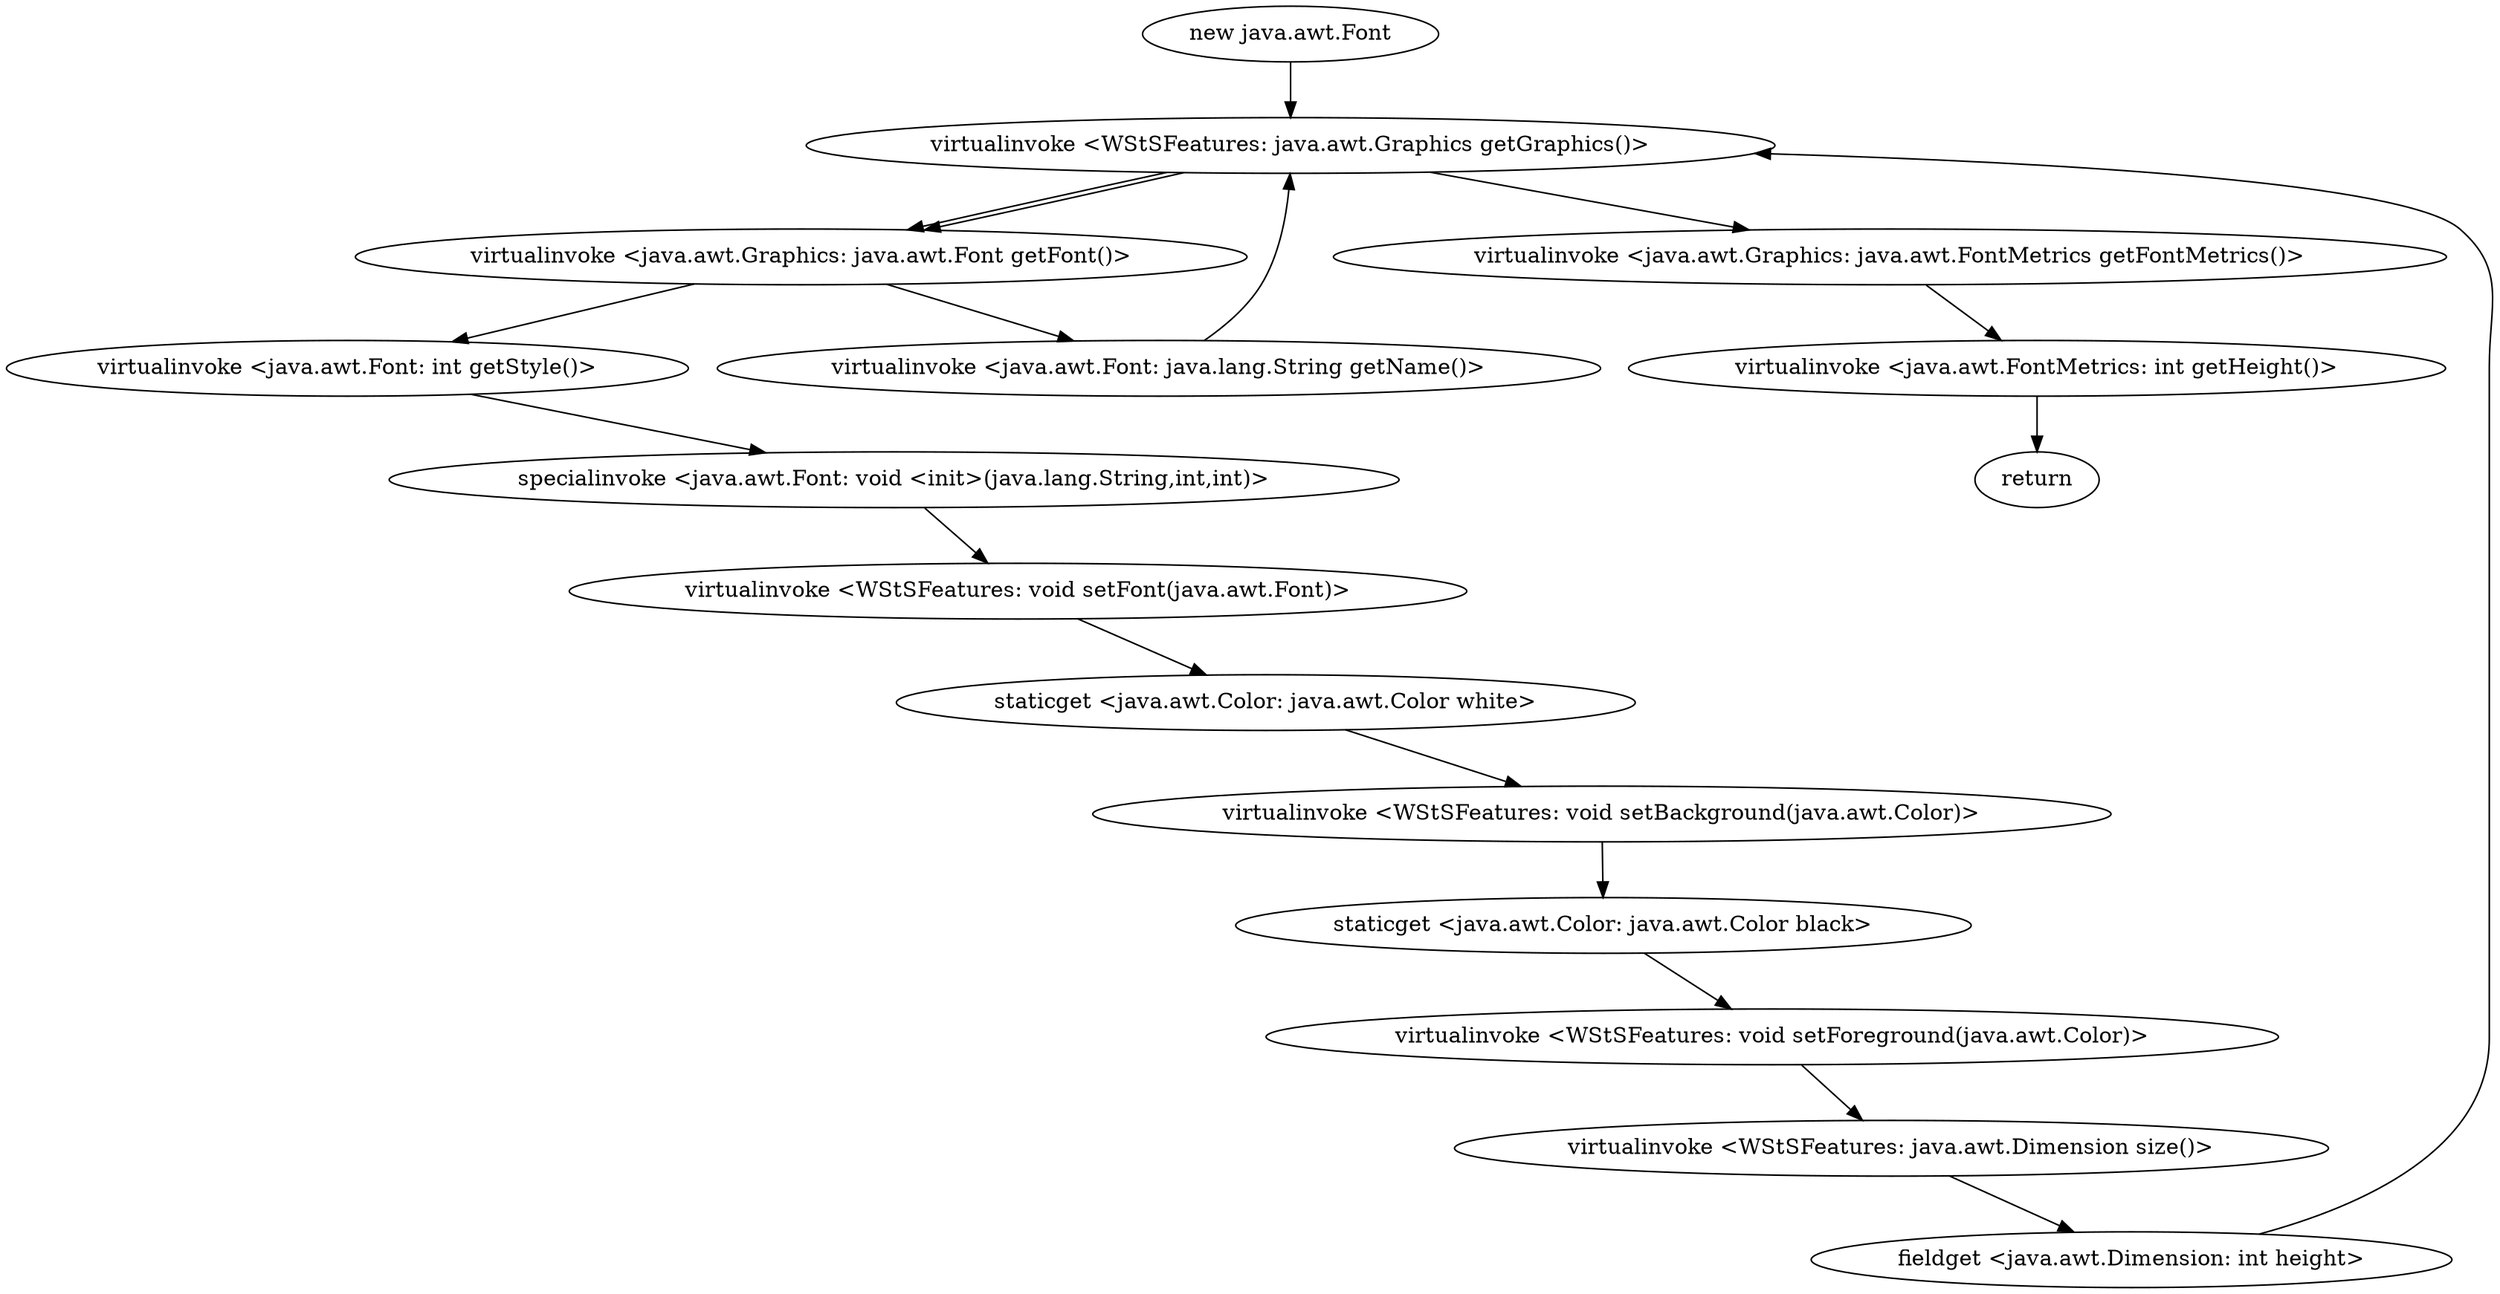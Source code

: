 digraph "" {
"new java.awt.Font";
 "new java.awt.Font"->"virtualinvoke <WStSFeatures: java.awt.Graphics getGraphics()>";
 "virtualinvoke <WStSFeatures: java.awt.Graphics getGraphics()>"->"virtualinvoke <java.awt.Graphics: java.awt.Font getFont()>";
 "virtualinvoke <java.awt.Graphics: java.awt.Font getFont()>"->"virtualinvoke <java.awt.Font: java.lang.String getName()>";
 "virtualinvoke <java.awt.Font: java.lang.String getName()>"->"virtualinvoke <WStSFeatures: java.awt.Graphics getGraphics()>";
 "virtualinvoke <WStSFeatures: java.awt.Graphics getGraphics()>"->"virtualinvoke <java.awt.Graphics: java.awt.Font getFont()>";
 "virtualinvoke <java.awt.Graphics: java.awt.Font getFont()>"->"virtualinvoke <java.awt.Font: int getStyle()>";
 "virtualinvoke <java.awt.Font: int getStyle()>"->"specialinvoke <java.awt.Font: void <init>(java.lang.String,int,int)>";
 "specialinvoke <java.awt.Font: void <init>(java.lang.String,int,int)>"->"virtualinvoke <WStSFeatures: void setFont(java.awt.Font)>";
 "virtualinvoke <WStSFeatures: void setFont(java.awt.Font)>"->"staticget <java.awt.Color: java.awt.Color white>";
 "staticget <java.awt.Color: java.awt.Color white>"->"virtualinvoke <WStSFeatures: void setBackground(java.awt.Color)>";
 "virtualinvoke <WStSFeatures: void setBackground(java.awt.Color)>"->"staticget <java.awt.Color: java.awt.Color black>";
 "staticget <java.awt.Color: java.awt.Color black>"->"virtualinvoke <WStSFeatures: void setForeground(java.awt.Color)>";
 "virtualinvoke <WStSFeatures: void setForeground(java.awt.Color)>"->"virtualinvoke <WStSFeatures: java.awt.Dimension size()>";
 "virtualinvoke <WStSFeatures: java.awt.Dimension size()>"->"fieldget <java.awt.Dimension: int height>";
 "fieldget <java.awt.Dimension: int height>"->"virtualinvoke <WStSFeatures: java.awt.Graphics getGraphics()>";
 "virtualinvoke <WStSFeatures: java.awt.Graphics getGraphics()>"->"virtualinvoke <java.awt.Graphics: java.awt.FontMetrics getFontMetrics()>";
 "virtualinvoke <java.awt.Graphics: java.awt.FontMetrics getFontMetrics()>"->"virtualinvoke <java.awt.FontMetrics: int getHeight()>";
 "virtualinvoke <java.awt.FontMetrics: int getHeight()>"->"return";
}
